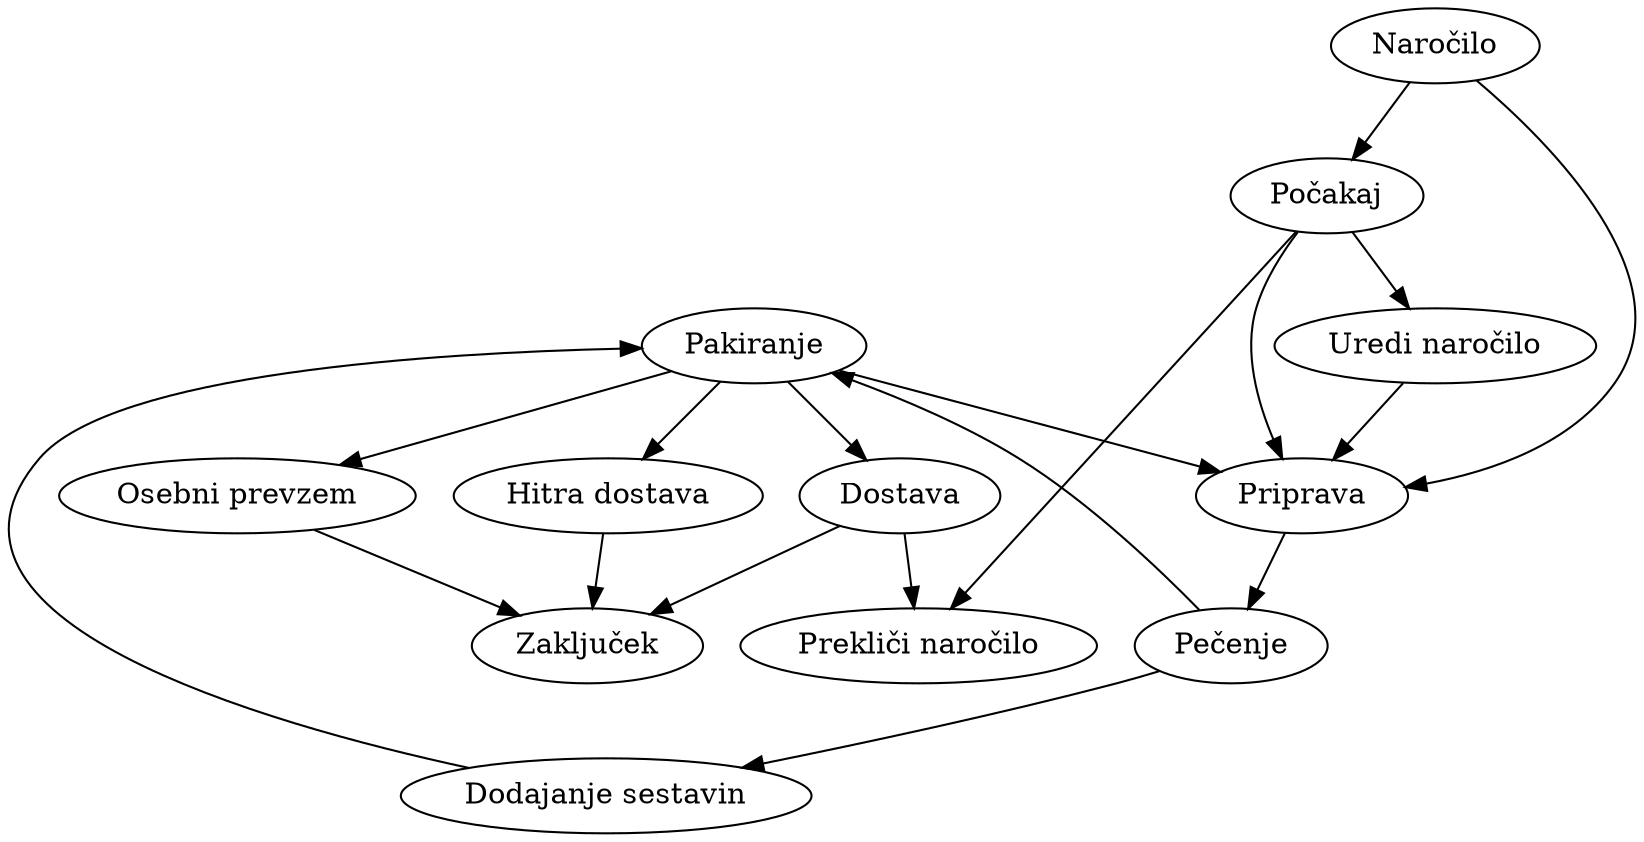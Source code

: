 // BPM
digraph {
	"Zaključek" [label="Zaključek"]
	"Prekliči naročilo" [label="Prekliči naročilo"]
	"Uredi naročilo" [label="Uredi naročilo"]
	"Hitra dostava" [label="Hitra dostava"]
	Pakiranje [label=Pakiranje]
	"Osebni prevzem" [label="Osebni prevzem"]
	"Pečenje" [label="Pečenje"]
	"Dodajanje sestavin" [label="Dodajanje sestavin"]
	Priprava [label=Priprava]
	Dostava [label=Dostava]
	"Naročilo" [label="Naročilo"]
	"Počakaj" [label="Počakaj"]
	"Uredi naročilo" -> Priprava
	"Hitra dostava" -> "Zaključek"
	Pakiranje -> "Hitra dostava"
	Pakiranje -> "Osebni prevzem"
	Pakiranje -> Priprava
	Pakiranje -> Dostava
	"Osebni prevzem" -> "Zaključek"
	"Pečenje" -> Pakiranje
	"Pečenje" -> "Dodajanje sestavin"
	"Dodajanje sestavin" -> Pakiranje
	Priprava -> "Pečenje"
	Dostava -> "Zaključek"
	Dostava -> "Prekliči naročilo"
	"Naročilo" -> Priprava
	"Naročilo" -> "Počakaj"
	"Počakaj" -> "Prekliči naročilo"
	"Počakaj" -> "Uredi naročilo"
	"Počakaj" -> Priprava
}
